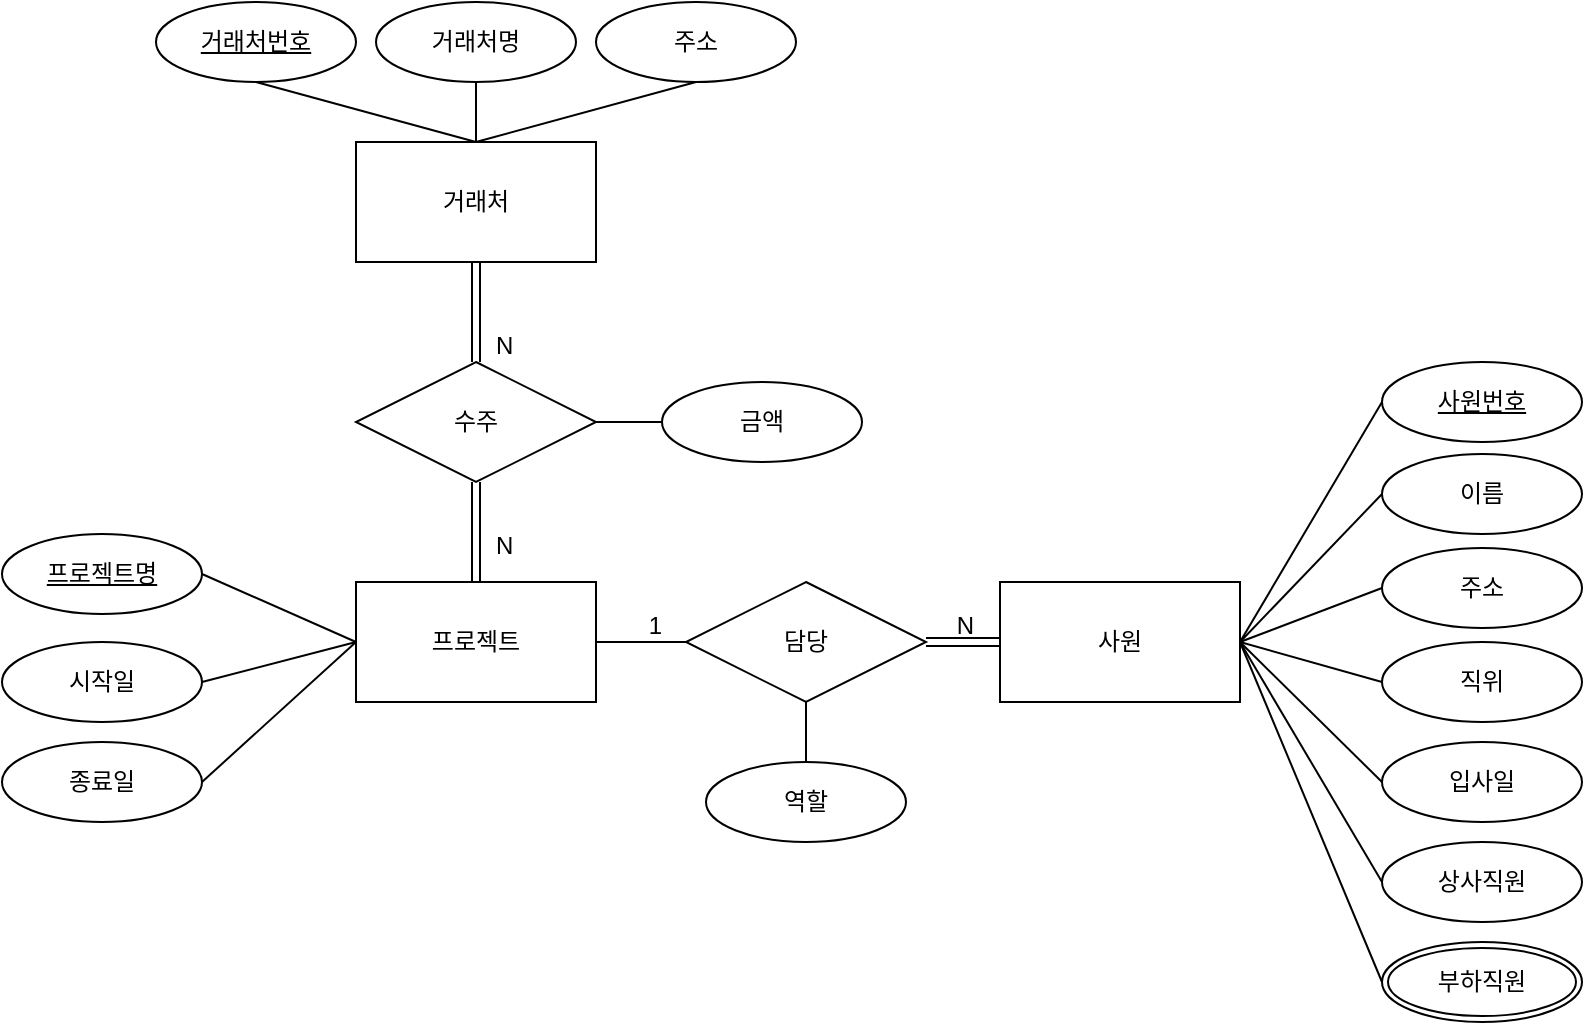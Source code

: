 <mxfile version="20.4.1" type="device" pages="2"><diagram id="R2lEEEUBdFMjLlhIrx00" name="Page-1"><mxGraphModel dx="1278" dy="586" grid="1" gridSize="10" guides="1" tooltips="1" connect="1" arrows="1" fold="1" page="1" pageScale="1" pageWidth="850" pageHeight="1100" math="0" shadow="0" extFonts="Permanent Marker^https://fonts.googleapis.com/css?family=Permanent+Marker"><root><mxCell id="0"/><mxCell id="1" parent="0"/><mxCell id="8XxEUUm_CKR7i4cJWZXh-5" value="사원" style="rounded=0;whiteSpace=wrap;html=1;" vertex="1" parent="1"><mxGeometry x="679" y="330" width="120" height="60" as="geometry"/></mxCell><mxCell id="8XxEUUm_CKR7i4cJWZXh-6" value="거래처" style="rounded=0;whiteSpace=wrap;html=1;" vertex="1" parent="1"><mxGeometry x="357" y="110" width="120" height="60" as="geometry"/></mxCell><mxCell id="8XxEUUm_CKR7i4cJWZXh-13" value="" style="shape=link;html=1;rounded=0;exitX=0.5;exitY=1;exitDx=0;exitDy=0;entryX=0.5;entryY=0;entryDx=0;entryDy=0;" edge="1" parent="1" source="8XxEUUm_CKR7i4cJWZXh-60" target="8XxEUUm_CKR7i4cJWZXh-59"><mxGeometry relative="1" as="geometry"><mxPoint x="302" y="359.5" as="sourcePoint"/><mxPoint x="362" y="360" as="targetPoint"/></mxGeometry></mxCell><mxCell id="8XxEUUm_CKR7i4cJWZXh-14" value="N" style="resizable=0;html=1;align=left;verticalAlign=bottom;" connectable="0" vertex="1" parent="8XxEUUm_CKR7i4cJWZXh-13"><mxGeometry x="-1" relative="1" as="geometry"><mxPoint x="8" y="40" as="offset"/></mxGeometry></mxCell><mxCell id="8XxEUUm_CKR7i4cJWZXh-29" value="사원번호" style="ellipse;whiteSpace=wrap;html=1;align=center;fontStyle=4;" vertex="1" parent="1"><mxGeometry x="870" y="220" width="100" height="40" as="geometry"/></mxCell><mxCell id="8XxEUUm_CKR7i4cJWZXh-30" value="이름" style="ellipse;whiteSpace=wrap;html=1;align=center;" vertex="1" parent="1"><mxGeometry x="870" y="266" width="100" height="40" as="geometry"/></mxCell><mxCell id="8XxEUUm_CKR7i4cJWZXh-31" value="주소" style="ellipse;whiteSpace=wrap;html=1;align=center;" vertex="1" parent="1"><mxGeometry x="870" y="313" width="100" height="40" as="geometry"/></mxCell><mxCell id="8XxEUUm_CKR7i4cJWZXh-32" value="직위" style="ellipse;whiteSpace=wrap;html=1;align=center;" vertex="1" parent="1"><mxGeometry x="870" y="360" width="100" height="40" as="geometry"/></mxCell><mxCell id="8XxEUUm_CKR7i4cJWZXh-34" value="입사일" style="ellipse;whiteSpace=wrap;html=1;align=center;" vertex="1" parent="1"><mxGeometry x="870" y="410" width="100" height="40" as="geometry"/></mxCell><mxCell id="8XxEUUm_CKR7i4cJWZXh-35" value="" style="endArrow=none;html=1;rounded=0;exitX=0;exitY=0.5;exitDx=0;exitDy=0;" edge="1" parent="1" source="8XxEUUm_CKR7i4cJWZXh-29"><mxGeometry relative="1" as="geometry"><mxPoint x="639" y="370" as="sourcePoint"/><mxPoint x="799" y="360" as="targetPoint"/></mxGeometry></mxCell><mxCell id="8XxEUUm_CKR7i4cJWZXh-36" value="" style="endArrow=none;html=1;rounded=0;exitX=0;exitY=0.5;exitDx=0;exitDy=0;" edge="1" parent="1" source="8XxEUUm_CKR7i4cJWZXh-30"><mxGeometry relative="1" as="geometry"><mxPoint x="539" y="533" as="sourcePoint"/><mxPoint x="799" y="360" as="targetPoint"/></mxGeometry></mxCell><mxCell id="8XxEUUm_CKR7i4cJWZXh-37" value="" style="endArrow=none;html=1;rounded=0;exitX=0;exitY=0.5;exitDx=0;exitDy=0;" edge="1" parent="1" source="8XxEUUm_CKR7i4cJWZXh-31"><mxGeometry relative="1" as="geometry"><mxPoint x="1009" y="310" as="sourcePoint"/><mxPoint x="799" y="360" as="targetPoint"/></mxGeometry></mxCell><mxCell id="8XxEUUm_CKR7i4cJWZXh-38" value="" style="endArrow=none;html=1;rounded=0;exitX=0;exitY=0.5;exitDx=0;exitDy=0;" edge="1" parent="1" source="8XxEUUm_CKR7i4cJWZXh-32"><mxGeometry relative="1" as="geometry"><mxPoint x="753" y="533" as="sourcePoint"/><mxPoint x="799" y="360" as="targetPoint"/></mxGeometry></mxCell><mxCell id="8XxEUUm_CKR7i4cJWZXh-39" value="" style="endArrow=none;html=1;rounded=0;exitX=0;exitY=0.5;exitDx=0;exitDy=0;" edge="1" parent="1" source="8XxEUUm_CKR7i4cJWZXh-34"><mxGeometry relative="1" as="geometry"><mxPoint x="863" y="533" as="sourcePoint"/><mxPoint x="799" y="360" as="targetPoint"/></mxGeometry></mxCell><mxCell id="8XxEUUm_CKR7i4cJWZXh-41" value="" style="endArrow=none;html=1;rounded=0;exitX=0;exitY=0.5;exitDx=0;exitDy=0;startArrow=none;entryX=1;entryY=0.5;entryDx=0;entryDy=0;" edge="1" parent="1" source="8XxEUUm_CKR7i4cJWZXh-42" target="8XxEUUm_CKR7i4cJWZXh-5"><mxGeometry relative="1" as="geometry"><mxPoint x="1069" y="520" as="sourcePoint"/><mxPoint x="739" y="390" as="targetPoint"/></mxGeometry></mxCell><mxCell id="8XxEUUm_CKR7i4cJWZXh-42" value="부하직원" style="ellipse;shape=doubleEllipse;margin=3;whiteSpace=wrap;html=1;align=center;" vertex="1" parent="1"><mxGeometry x="870" y="510" width="100" height="40" as="geometry"/></mxCell><mxCell id="8XxEUUm_CKR7i4cJWZXh-47" value="상사직원" style="ellipse;whiteSpace=wrap;html=1;align=center;" vertex="1" parent="1"><mxGeometry x="870" y="460" width="100" height="40" as="geometry"/></mxCell><mxCell id="8XxEUUm_CKR7i4cJWZXh-48" value="" style="endArrow=none;html=1;rounded=0;exitX=0;exitY=0.5;exitDx=0;exitDy=0;" edge="1" parent="1" source="8XxEUUm_CKR7i4cJWZXh-47"><mxGeometry relative="1" as="geometry"><mxPoint x="880" y="440" as="sourcePoint"/><mxPoint x="799" y="360" as="targetPoint"/></mxGeometry></mxCell><mxCell id="8XxEUUm_CKR7i4cJWZXh-50" value="시작일" style="ellipse;whiteSpace=wrap;html=1;align=center;" vertex="1" parent="1"><mxGeometry x="180" y="360" width="100" height="40" as="geometry"/></mxCell><mxCell id="8XxEUUm_CKR7i4cJWZXh-51" value="종료일" style="ellipse;whiteSpace=wrap;html=1;align=center;" vertex="1" parent="1"><mxGeometry x="180" y="410" width="100" height="40" as="geometry"/></mxCell><mxCell id="8XxEUUm_CKR7i4cJWZXh-55" value="" style="endArrow=none;html=1;rounded=0;exitX=1;exitY=0.5;exitDx=0;exitDy=0;entryX=0;entryY=0.5;entryDx=0;entryDy=0;" edge="1" parent="1" source="8XxEUUm_CKR7i4cJWZXh-58" target="8XxEUUm_CKR7i4cJWZXh-59"><mxGeometry relative="1" as="geometry"><mxPoint x="307" y="420" as="sourcePoint"/><mxPoint x="417" y="390" as="targetPoint"/></mxGeometry></mxCell><mxCell id="8XxEUUm_CKR7i4cJWZXh-56" value="" style="endArrow=none;html=1;rounded=0;exitX=1;exitY=0.5;exitDx=0;exitDy=0;entryX=0;entryY=0.5;entryDx=0;entryDy=0;" edge="1" parent="1" source="8XxEUUm_CKR7i4cJWZXh-50" target="8XxEUUm_CKR7i4cJWZXh-59"><mxGeometry relative="1" as="geometry"><mxPoint x="317" y="430" as="sourcePoint"/><mxPoint x="417" y="390" as="targetPoint"/></mxGeometry></mxCell><mxCell id="8XxEUUm_CKR7i4cJWZXh-57" value="" style="endArrow=none;html=1;rounded=0;exitX=1;exitY=0.5;exitDx=0;exitDy=0;entryX=0;entryY=0.5;entryDx=0;entryDy=0;" edge="1" parent="1" source="8XxEUUm_CKR7i4cJWZXh-51" target="8XxEUUm_CKR7i4cJWZXh-59"><mxGeometry relative="1" as="geometry"><mxPoint x="427" y="430" as="sourcePoint"/><mxPoint x="417" y="390" as="targetPoint"/></mxGeometry></mxCell><mxCell id="8XxEUUm_CKR7i4cJWZXh-58" value="프로젝트명" style="ellipse;whiteSpace=wrap;html=1;align=center;fontStyle=4;" vertex="1" parent="1"><mxGeometry x="180" y="306" width="100" height="40" as="geometry"/></mxCell><mxCell id="8XxEUUm_CKR7i4cJWZXh-59" value="프로젝트" style="rounded=0;whiteSpace=wrap;html=1;" vertex="1" parent="1"><mxGeometry x="357" y="330" width="120" height="60" as="geometry"/></mxCell><mxCell id="8XxEUUm_CKR7i4cJWZXh-60" value="수주" style="shape=rhombus;perimeter=rhombusPerimeter;whiteSpace=wrap;html=1;align=center;" vertex="1" parent="1"><mxGeometry x="357" y="220" width="120" height="60" as="geometry"/></mxCell><mxCell id="8XxEUUm_CKR7i4cJWZXh-61" value="" style="shape=link;html=1;rounded=0;entryX=0.5;entryY=1;entryDx=0;entryDy=0;exitX=0.5;exitY=0;exitDx=0;exitDy=0;" edge="1" parent="1" source="8XxEUUm_CKR7i4cJWZXh-60" target="8XxEUUm_CKR7i4cJWZXh-6"><mxGeometry relative="1" as="geometry"><mxPoint x="312" y="369.5" as="sourcePoint"/><mxPoint x="372" y="370" as="targetPoint"/></mxGeometry></mxCell><mxCell id="8XxEUUm_CKR7i4cJWZXh-62" value="N" style="resizable=0;html=1;align=left;verticalAlign=bottom;" connectable="0" vertex="1" parent="8XxEUUm_CKR7i4cJWZXh-61"><mxGeometry x="-1" relative="1" as="geometry"><mxPoint x="8" as="offset"/></mxGeometry></mxCell><mxCell id="8XxEUUm_CKR7i4cJWZXh-65" value="담당" style="shape=rhombus;perimeter=rhombusPerimeter;whiteSpace=wrap;html=1;align=center;" vertex="1" parent="1"><mxGeometry x="522" y="330" width="120" height="60" as="geometry"/></mxCell><mxCell id="8XxEUUm_CKR7i4cJWZXh-66" value="" style="endArrow=none;html=1;rounded=0;exitX=1;exitY=0.5;exitDx=0;exitDy=0;entryX=0;entryY=0.5;entryDx=0;entryDy=0;" edge="1" parent="1" source="8XxEUUm_CKR7i4cJWZXh-59" target="8XxEUUm_CKR7i4cJWZXh-65"><mxGeometry relative="1" as="geometry"><mxPoint x="350" y="420" as="sourcePoint"/><mxPoint x="510" y="420" as="targetPoint"/></mxGeometry></mxCell><mxCell id="8XxEUUm_CKR7i4cJWZXh-68" value="" style="shape=link;html=1;rounded=0;exitX=1;exitY=0.5;exitDx=0;exitDy=0;entryX=0;entryY=0.5;entryDx=0;entryDy=0;" edge="1" parent="1" source="8XxEUUm_CKR7i4cJWZXh-65" target="8XxEUUm_CKR7i4cJWZXh-5"><mxGeometry relative="1" as="geometry"><mxPoint x="640" y="360" as="sourcePoint"/><mxPoint x="800" y="360" as="targetPoint"/></mxGeometry></mxCell><mxCell id="8XxEUUm_CKR7i4cJWZXh-69" value="N" style="resizable=0;html=1;align=right;verticalAlign=bottom;" connectable="0" vertex="1" parent="8XxEUUm_CKR7i4cJWZXh-68"><mxGeometry x="1" relative="1" as="geometry"><mxPoint x="-13" as="offset"/></mxGeometry></mxCell><mxCell id="8XxEUUm_CKR7i4cJWZXh-70" value="역할" style="ellipse;whiteSpace=wrap;html=1;align=center;" vertex="1" parent="1"><mxGeometry x="532" y="420" width="100" height="40" as="geometry"/></mxCell><mxCell id="8XxEUUm_CKR7i4cJWZXh-71" value="" style="endArrow=none;html=1;rounded=0;exitX=0.5;exitY=1;exitDx=0;exitDy=0;entryX=0.5;entryY=0;entryDx=0;entryDy=0;" edge="1" parent="1" source="8XxEUUm_CKR7i4cJWZXh-65" target="8XxEUUm_CKR7i4cJWZXh-70"><mxGeometry relative="1" as="geometry"><mxPoint x="610" y="410" as="sourcePoint"/><mxPoint x="700" y="390" as="targetPoint"/></mxGeometry></mxCell><mxCell id="8XxEUUm_CKR7i4cJWZXh-72" value="금액" style="ellipse;whiteSpace=wrap;html=1;align=center;" vertex="1" parent="1"><mxGeometry x="510" y="230" width="100" height="40" as="geometry"/></mxCell><mxCell id="8XxEUUm_CKR7i4cJWZXh-73" value="" style="endArrow=none;html=1;rounded=0;exitX=1;exitY=0.5;exitDx=0;exitDy=0;entryX=0;entryY=0.5;entryDx=0;entryDy=0;" edge="1" parent="1" source="8XxEUUm_CKR7i4cJWZXh-60" target="8XxEUUm_CKR7i4cJWZXh-72"><mxGeometry relative="1" as="geometry"><mxPoint x="560" y="260" as="sourcePoint"/><mxPoint x="720" y="260" as="targetPoint"/></mxGeometry></mxCell><mxCell id="8XxEUUm_CKR7i4cJWZXh-75" value="1" style="resizable=0;html=1;align=right;verticalAlign=bottom;" connectable="0" vertex="1" parent="1"><mxGeometry x="510.003" y="360" as="geometry"/></mxCell><mxCell id="2GF9a6MyXKyRj8n2Cwh1-2" value="거래처명" style="ellipse;whiteSpace=wrap;html=1;align=center;" vertex="1" parent="1"><mxGeometry x="367" y="40" width="100" height="40" as="geometry"/></mxCell><mxCell id="2GF9a6MyXKyRj8n2Cwh1-3" value="주소" style="ellipse;whiteSpace=wrap;html=1;align=center;" vertex="1" parent="1"><mxGeometry x="477" y="40" width="100" height="40" as="geometry"/></mxCell><mxCell id="2GF9a6MyXKyRj8n2Cwh1-4" value="" style="endArrow=none;html=1;rounded=0;exitX=0.5;exitY=1;exitDx=0;exitDy=0;entryX=0.5;entryY=0;entryDx=0;entryDy=0;" edge="1" parent="1" target="8XxEUUm_CKR7i4cJWZXh-6"><mxGeometry relative="1" as="geometry"><mxPoint x="307" y="80" as="sourcePoint"/><mxPoint x="470" y="80" as="targetPoint"/></mxGeometry></mxCell><mxCell id="2GF9a6MyXKyRj8n2Cwh1-5" value="" style="endArrow=none;html=1;rounded=0;exitX=0.5;exitY=1;exitDx=0;exitDy=0;entryX=0.5;entryY=0;entryDx=0;entryDy=0;" edge="1" parent="1" source="2GF9a6MyXKyRj8n2Cwh1-2" target="8XxEUUm_CKR7i4cJWZXh-6"><mxGeometry relative="1" as="geometry"><mxPoint x="317" y="90" as="sourcePoint"/><mxPoint x="427" y="120" as="targetPoint"/></mxGeometry></mxCell><mxCell id="2GF9a6MyXKyRj8n2Cwh1-6" value="" style="endArrow=none;html=1;rounded=0;exitX=0.5;exitY=1;exitDx=0;exitDy=0;" edge="1" parent="1" source="2GF9a6MyXKyRj8n2Cwh1-3"><mxGeometry relative="1" as="geometry"><mxPoint x="427" y="90" as="sourcePoint"/><mxPoint x="417" y="110" as="targetPoint"/></mxGeometry></mxCell><mxCell id="2GF9a6MyXKyRj8n2Cwh1-7" value="거래처번호" style="ellipse;whiteSpace=wrap;html=1;align=center;fontStyle=4;" vertex="1" parent="1"><mxGeometry x="257" y="40" width="100" height="40" as="geometry"/></mxCell></root></mxGraphModel></diagram><diagram id="SErsOVF9RawqLb8zPNHk" name="페이지-2"><mxGraphModel dx="1662" dy="705" grid="1" gridSize="10" guides="1" tooltips="1" connect="1" arrows="1" fold="1" page="1" pageScale="1" pageWidth="827" pageHeight="1169" math="0" shadow="0"><root><mxCell id="0"/><mxCell id="1" parent="0"/></root></mxGraphModel></diagram></mxfile>